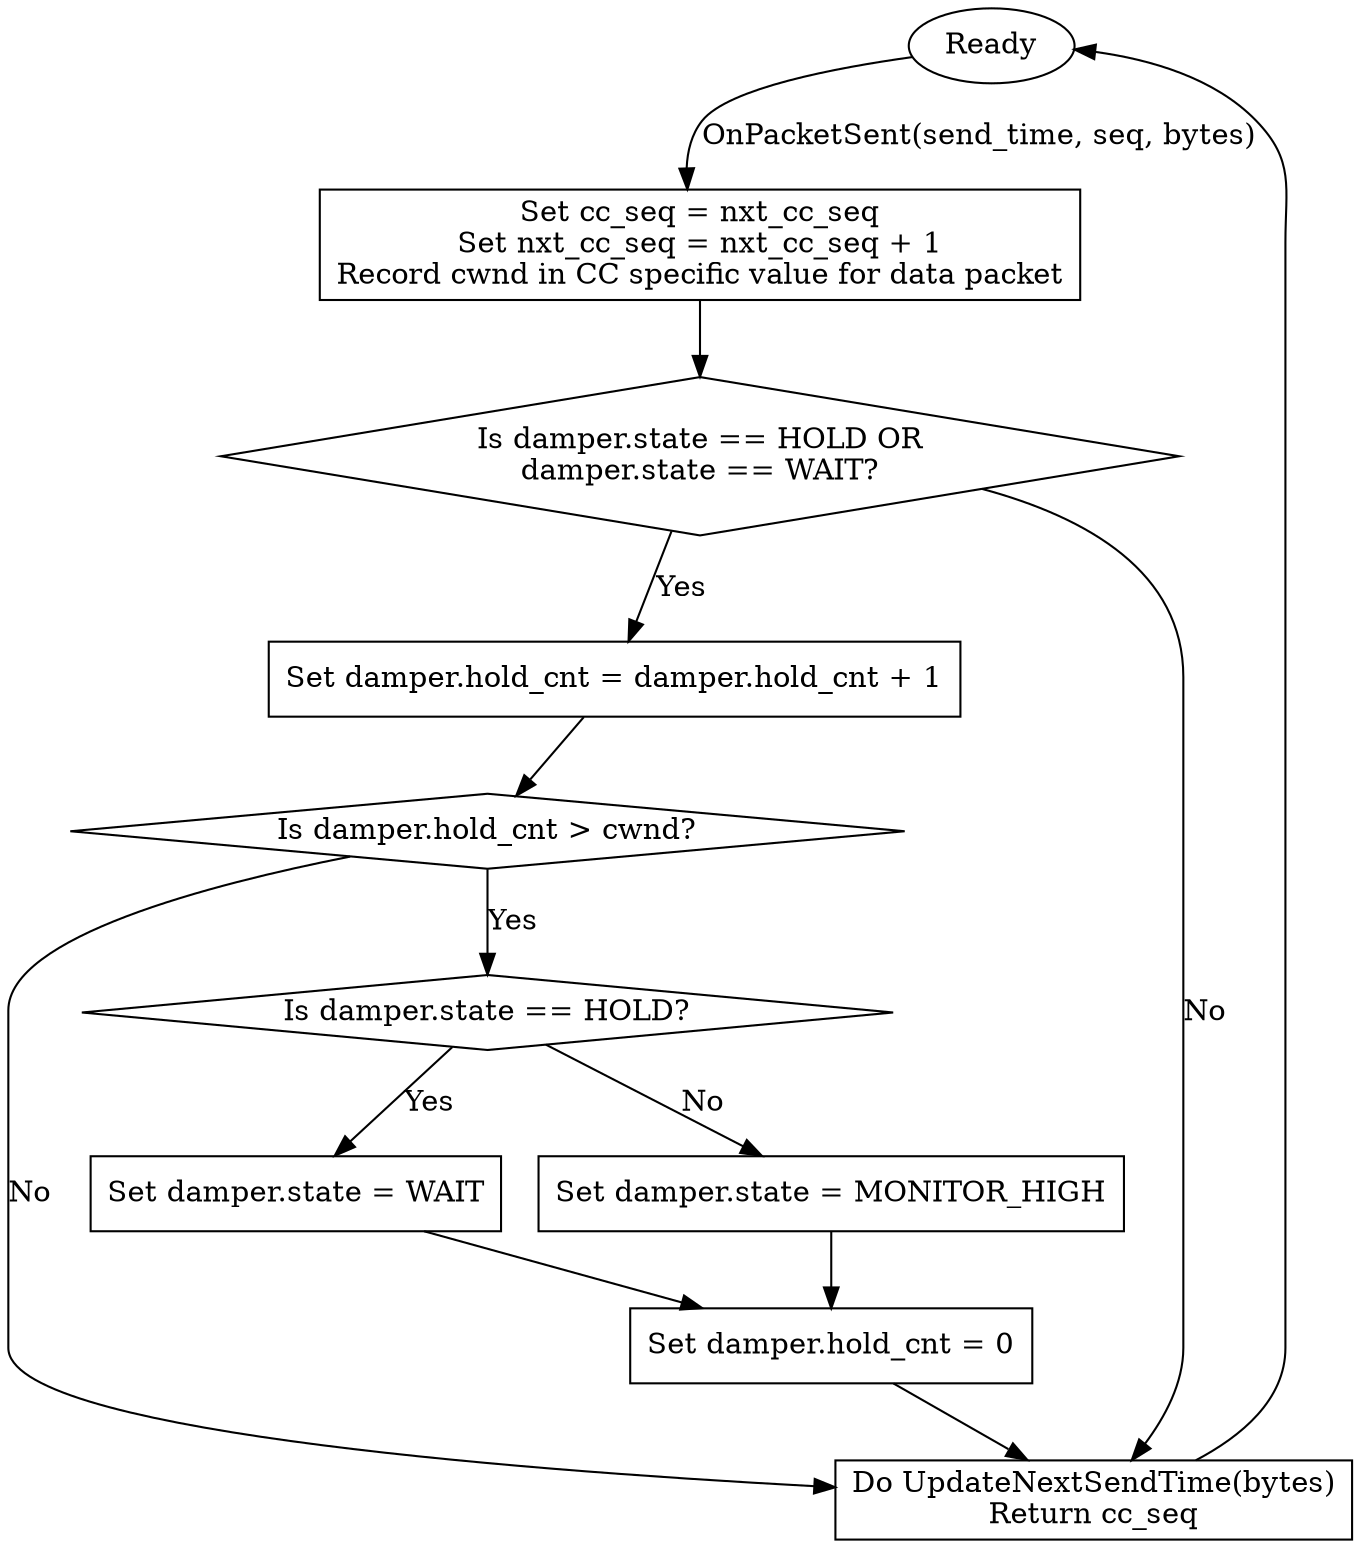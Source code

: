 digraph sliq_copa2_onpacketsent {
    redy [ shape = ellipse, label = "Ready" ];
    blk1 [ shape = box,     label = "Set cc_seq = nxt_cc_seq\nSet nxt_cc_seq = nxt_cc_seq + 1\nRecord cwnd in CC specific value for data packet" ];
    blk2 [ shape = box,     label = "Set damper.hold_cnt = damper.hold_cnt + 1" ];
    blk3 [ shape = box,     label = "Set damper.state = WAIT" ];
    blk4 [ shape = box,     label = "Set damper.state = MONITOR_HIGH" ];
    blk5 [ shape = box,     label = "Set damper.hold_cnt = 0" ];
    blk6 [ shape = box,     label = "Do UpdateNextSendTime(bytes)\nReturn cc_seq" ];
    dsc1 [ shape = diamond, label = "Is damper.state == HOLD OR\ndamper.state == WAIT?" ];
    dsc2 [ shape = diamond, label = "Is damper.hold_cnt > cwnd?" ];
    dsc3 [ shape = diamond, label = "Is damper.state == HOLD?" ];

    redy -> blk1 [ label = "OnPacketSent(send_time, seq, bytes)" ];
    blk1 -> dsc1;
    dsc1 -> blk2 [ label = "Yes" ];
    dsc1 -> blk6 [ label = "No" ];
    blk2 -> dsc2;
    dsc2 -> dsc3 [ label = "Yes" ];
    dsc2 -> blk6 [ label = "No" ];
    dsc3 -> blk3 [ label = "Yes" ];
    dsc3 -> blk4 [ label = "No" ];
    blk3 -> blk5;
    blk4 -> blk5;
    blk5 -> blk6;
    blk6 -> redy;
}
